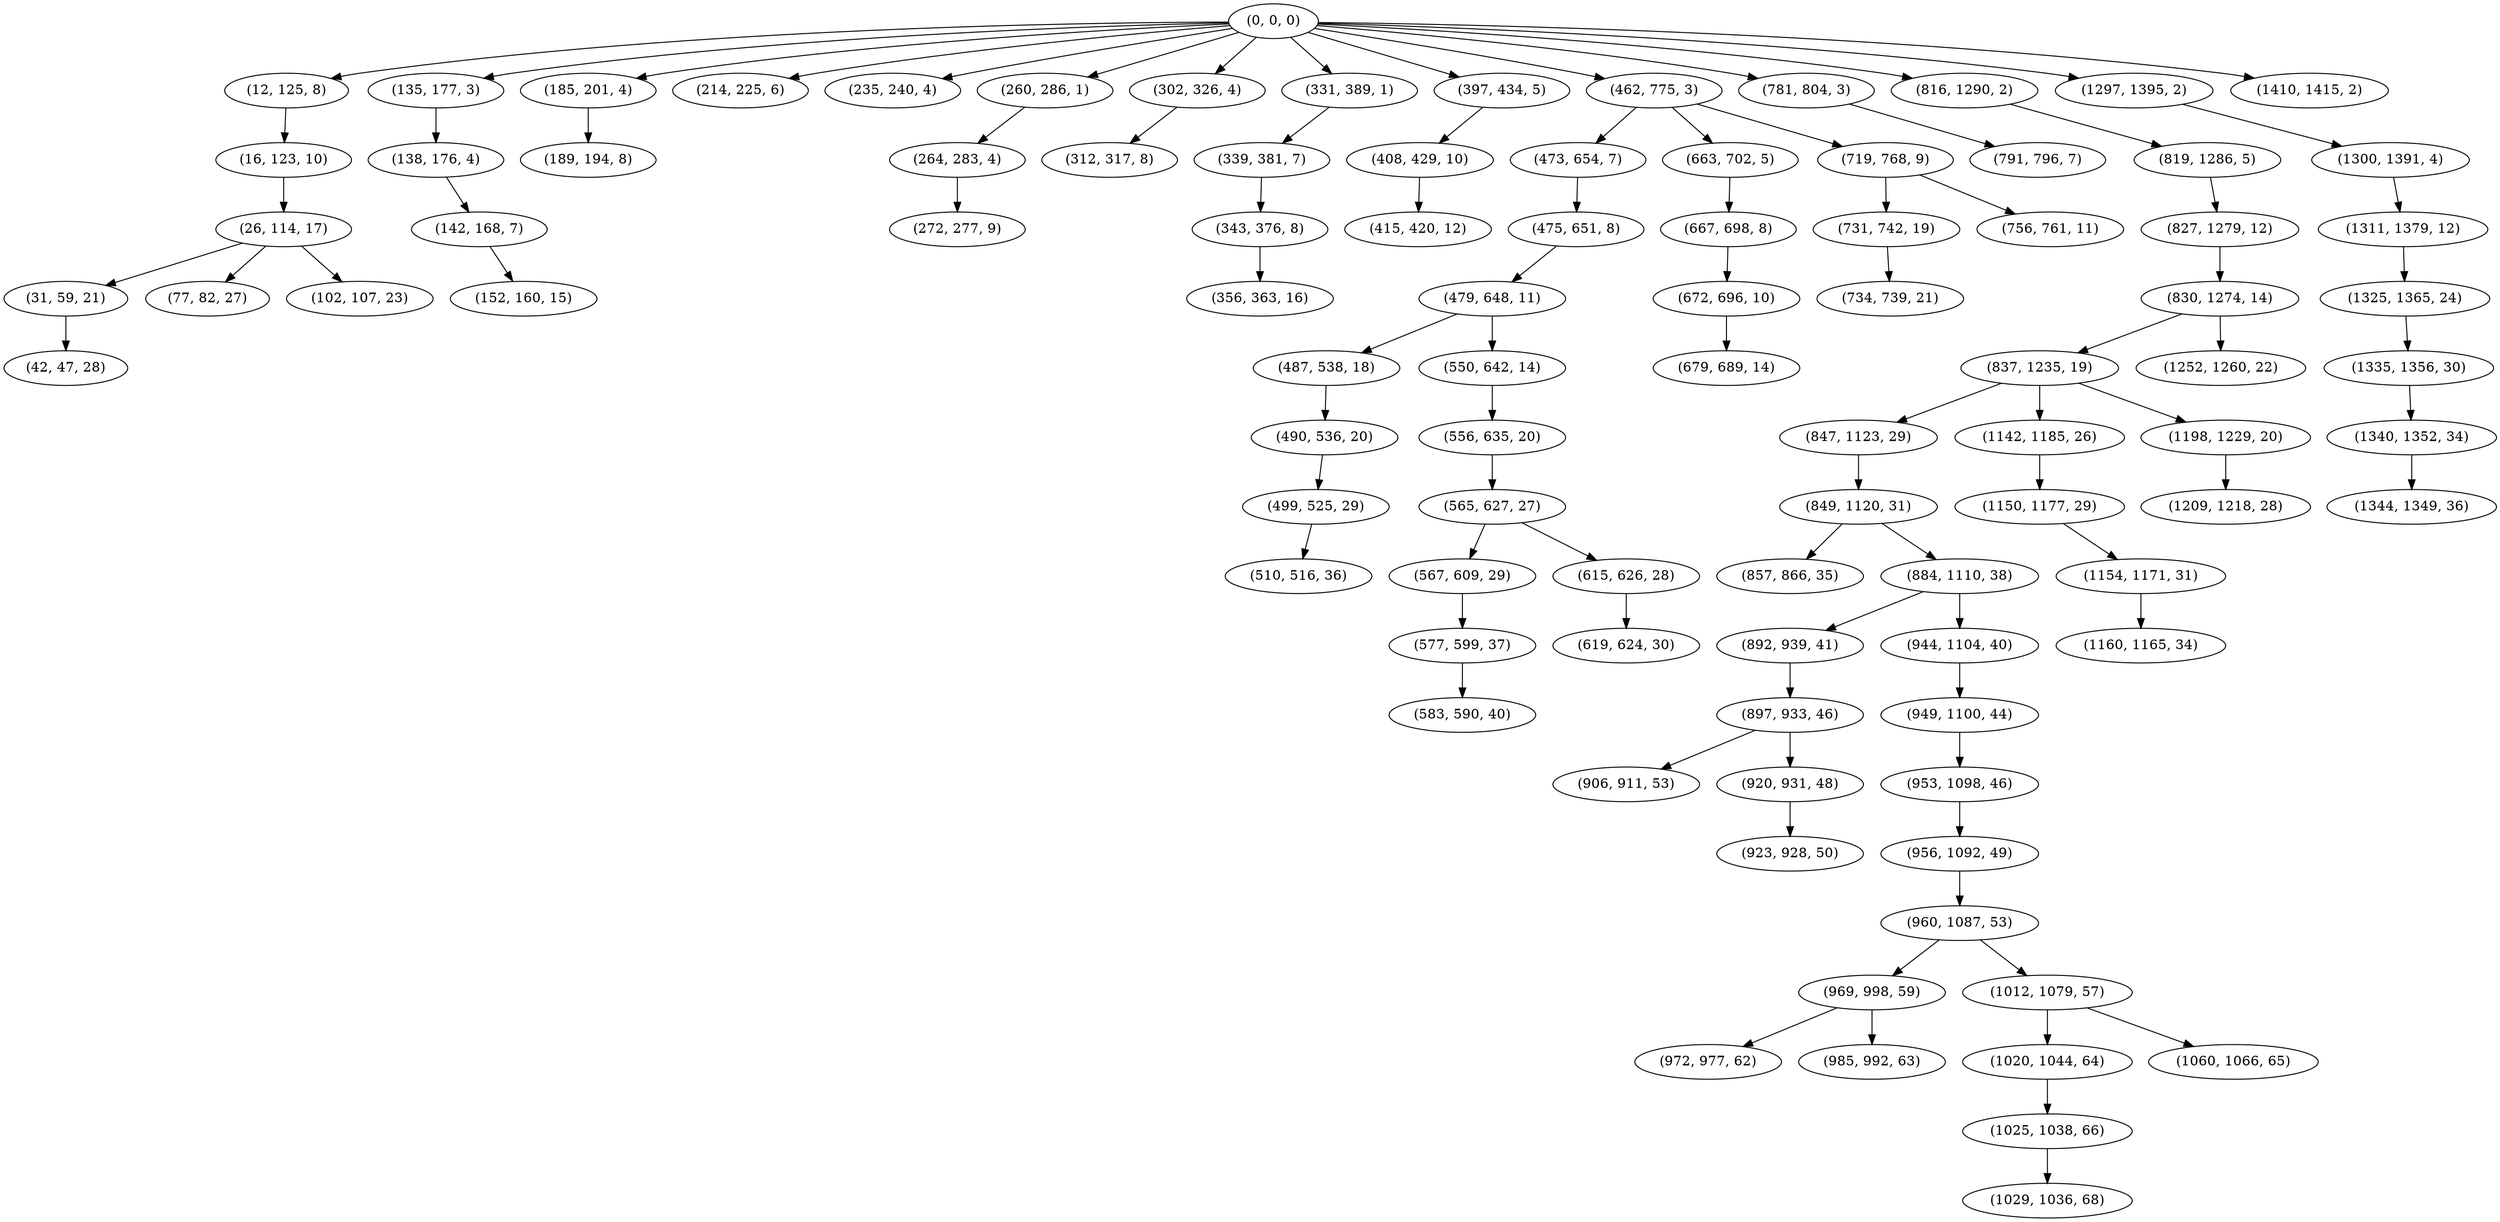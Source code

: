 digraph tree {
    "(0, 0, 0)";
    "(12, 125, 8)";
    "(16, 123, 10)";
    "(26, 114, 17)";
    "(31, 59, 21)";
    "(42, 47, 28)";
    "(77, 82, 27)";
    "(102, 107, 23)";
    "(135, 177, 3)";
    "(138, 176, 4)";
    "(142, 168, 7)";
    "(152, 160, 15)";
    "(185, 201, 4)";
    "(189, 194, 8)";
    "(214, 225, 6)";
    "(235, 240, 4)";
    "(260, 286, 1)";
    "(264, 283, 4)";
    "(272, 277, 9)";
    "(302, 326, 4)";
    "(312, 317, 8)";
    "(331, 389, 1)";
    "(339, 381, 7)";
    "(343, 376, 8)";
    "(356, 363, 16)";
    "(397, 434, 5)";
    "(408, 429, 10)";
    "(415, 420, 12)";
    "(462, 775, 3)";
    "(473, 654, 7)";
    "(475, 651, 8)";
    "(479, 648, 11)";
    "(487, 538, 18)";
    "(490, 536, 20)";
    "(499, 525, 29)";
    "(510, 516, 36)";
    "(550, 642, 14)";
    "(556, 635, 20)";
    "(565, 627, 27)";
    "(567, 609, 29)";
    "(577, 599, 37)";
    "(583, 590, 40)";
    "(615, 626, 28)";
    "(619, 624, 30)";
    "(663, 702, 5)";
    "(667, 698, 8)";
    "(672, 696, 10)";
    "(679, 689, 14)";
    "(719, 768, 9)";
    "(731, 742, 19)";
    "(734, 739, 21)";
    "(756, 761, 11)";
    "(781, 804, 3)";
    "(791, 796, 7)";
    "(816, 1290, 2)";
    "(819, 1286, 5)";
    "(827, 1279, 12)";
    "(830, 1274, 14)";
    "(837, 1235, 19)";
    "(847, 1123, 29)";
    "(849, 1120, 31)";
    "(857, 866, 35)";
    "(884, 1110, 38)";
    "(892, 939, 41)";
    "(897, 933, 46)";
    "(906, 911, 53)";
    "(920, 931, 48)";
    "(923, 928, 50)";
    "(944, 1104, 40)";
    "(949, 1100, 44)";
    "(953, 1098, 46)";
    "(956, 1092, 49)";
    "(960, 1087, 53)";
    "(969, 998, 59)";
    "(972, 977, 62)";
    "(985, 992, 63)";
    "(1012, 1079, 57)";
    "(1020, 1044, 64)";
    "(1025, 1038, 66)";
    "(1029, 1036, 68)";
    "(1060, 1066, 65)";
    "(1142, 1185, 26)";
    "(1150, 1177, 29)";
    "(1154, 1171, 31)";
    "(1160, 1165, 34)";
    "(1198, 1229, 20)";
    "(1209, 1218, 28)";
    "(1252, 1260, 22)";
    "(1297, 1395, 2)";
    "(1300, 1391, 4)";
    "(1311, 1379, 12)";
    "(1325, 1365, 24)";
    "(1335, 1356, 30)";
    "(1340, 1352, 34)";
    "(1344, 1349, 36)";
    "(1410, 1415, 2)";
    "(0, 0, 0)" -> "(12, 125, 8)";
    "(0, 0, 0)" -> "(135, 177, 3)";
    "(0, 0, 0)" -> "(185, 201, 4)";
    "(0, 0, 0)" -> "(214, 225, 6)";
    "(0, 0, 0)" -> "(235, 240, 4)";
    "(0, 0, 0)" -> "(260, 286, 1)";
    "(0, 0, 0)" -> "(302, 326, 4)";
    "(0, 0, 0)" -> "(331, 389, 1)";
    "(0, 0, 0)" -> "(397, 434, 5)";
    "(0, 0, 0)" -> "(462, 775, 3)";
    "(0, 0, 0)" -> "(781, 804, 3)";
    "(0, 0, 0)" -> "(816, 1290, 2)";
    "(0, 0, 0)" -> "(1297, 1395, 2)";
    "(0, 0, 0)" -> "(1410, 1415, 2)";
    "(12, 125, 8)" -> "(16, 123, 10)";
    "(16, 123, 10)" -> "(26, 114, 17)";
    "(26, 114, 17)" -> "(31, 59, 21)";
    "(26, 114, 17)" -> "(77, 82, 27)";
    "(26, 114, 17)" -> "(102, 107, 23)";
    "(31, 59, 21)" -> "(42, 47, 28)";
    "(135, 177, 3)" -> "(138, 176, 4)";
    "(138, 176, 4)" -> "(142, 168, 7)";
    "(142, 168, 7)" -> "(152, 160, 15)";
    "(185, 201, 4)" -> "(189, 194, 8)";
    "(260, 286, 1)" -> "(264, 283, 4)";
    "(264, 283, 4)" -> "(272, 277, 9)";
    "(302, 326, 4)" -> "(312, 317, 8)";
    "(331, 389, 1)" -> "(339, 381, 7)";
    "(339, 381, 7)" -> "(343, 376, 8)";
    "(343, 376, 8)" -> "(356, 363, 16)";
    "(397, 434, 5)" -> "(408, 429, 10)";
    "(408, 429, 10)" -> "(415, 420, 12)";
    "(462, 775, 3)" -> "(473, 654, 7)";
    "(462, 775, 3)" -> "(663, 702, 5)";
    "(462, 775, 3)" -> "(719, 768, 9)";
    "(473, 654, 7)" -> "(475, 651, 8)";
    "(475, 651, 8)" -> "(479, 648, 11)";
    "(479, 648, 11)" -> "(487, 538, 18)";
    "(479, 648, 11)" -> "(550, 642, 14)";
    "(487, 538, 18)" -> "(490, 536, 20)";
    "(490, 536, 20)" -> "(499, 525, 29)";
    "(499, 525, 29)" -> "(510, 516, 36)";
    "(550, 642, 14)" -> "(556, 635, 20)";
    "(556, 635, 20)" -> "(565, 627, 27)";
    "(565, 627, 27)" -> "(567, 609, 29)";
    "(565, 627, 27)" -> "(615, 626, 28)";
    "(567, 609, 29)" -> "(577, 599, 37)";
    "(577, 599, 37)" -> "(583, 590, 40)";
    "(615, 626, 28)" -> "(619, 624, 30)";
    "(663, 702, 5)" -> "(667, 698, 8)";
    "(667, 698, 8)" -> "(672, 696, 10)";
    "(672, 696, 10)" -> "(679, 689, 14)";
    "(719, 768, 9)" -> "(731, 742, 19)";
    "(719, 768, 9)" -> "(756, 761, 11)";
    "(731, 742, 19)" -> "(734, 739, 21)";
    "(781, 804, 3)" -> "(791, 796, 7)";
    "(816, 1290, 2)" -> "(819, 1286, 5)";
    "(819, 1286, 5)" -> "(827, 1279, 12)";
    "(827, 1279, 12)" -> "(830, 1274, 14)";
    "(830, 1274, 14)" -> "(837, 1235, 19)";
    "(830, 1274, 14)" -> "(1252, 1260, 22)";
    "(837, 1235, 19)" -> "(847, 1123, 29)";
    "(837, 1235, 19)" -> "(1142, 1185, 26)";
    "(837, 1235, 19)" -> "(1198, 1229, 20)";
    "(847, 1123, 29)" -> "(849, 1120, 31)";
    "(849, 1120, 31)" -> "(857, 866, 35)";
    "(849, 1120, 31)" -> "(884, 1110, 38)";
    "(884, 1110, 38)" -> "(892, 939, 41)";
    "(884, 1110, 38)" -> "(944, 1104, 40)";
    "(892, 939, 41)" -> "(897, 933, 46)";
    "(897, 933, 46)" -> "(906, 911, 53)";
    "(897, 933, 46)" -> "(920, 931, 48)";
    "(920, 931, 48)" -> "(923, 928, 50)";
    "(944, 1104, 40)" -> "(949, 1100, 44)";
    "(949, 1100, 44)" -> "(953, 1098, 46)";
    "(953, 1098, 46)" -> "(956, 1092, 49)";
    "(956, 1092, 49)" -> "(960, 1087, 53)";
    "(960, 1087, 53)" -> "(969, 998, 59)";
    "(960, 1087, 53)" -> "(1012, 1079, 57)";
    "(969, 998, 59)" -> "(972, 977, 62)";
    "(969, 998, 59)" -> "(985, 992, 63)";
    "(1012, 1079, 57)" -> "(1020, 1044, 64)";
    "(1012, 1079, 57)" -> "(1060, 1066, 65)";
    "(1020, 1044, 64)" -> "(1025, 1038, 66)";
    "(1025, 1038, 66)" -> "(1029, 1036, 68)";
    "(1142, 1185, 26)" -> "(1150, 1177, 29)";
    "(1150, 1177, 29)" -> "(1154, 1171, 31)";
    "(1154, 1171, 31)" -> "(1160, 1165, 34)";
    "(1198, 1229, 20)" -> "(1209, 1218, 28)";
    "(1297, 1395, 2)" -> "(1300, 1391, 4)";
    "(1300, 1391, 4)" -> "(1311, 1379, 12)";
    "(1311, 1379, 12)" -> "(1325, 1365, 24)";
    "(1325, 1365, 24)" -> "(1335, 1356, 30)";
    "(1335, 1356, 30)" -> "(1340, 1352, 34)";
    "(1340, 1352, 34)" -> "(1344, 1349, 36)";
}
